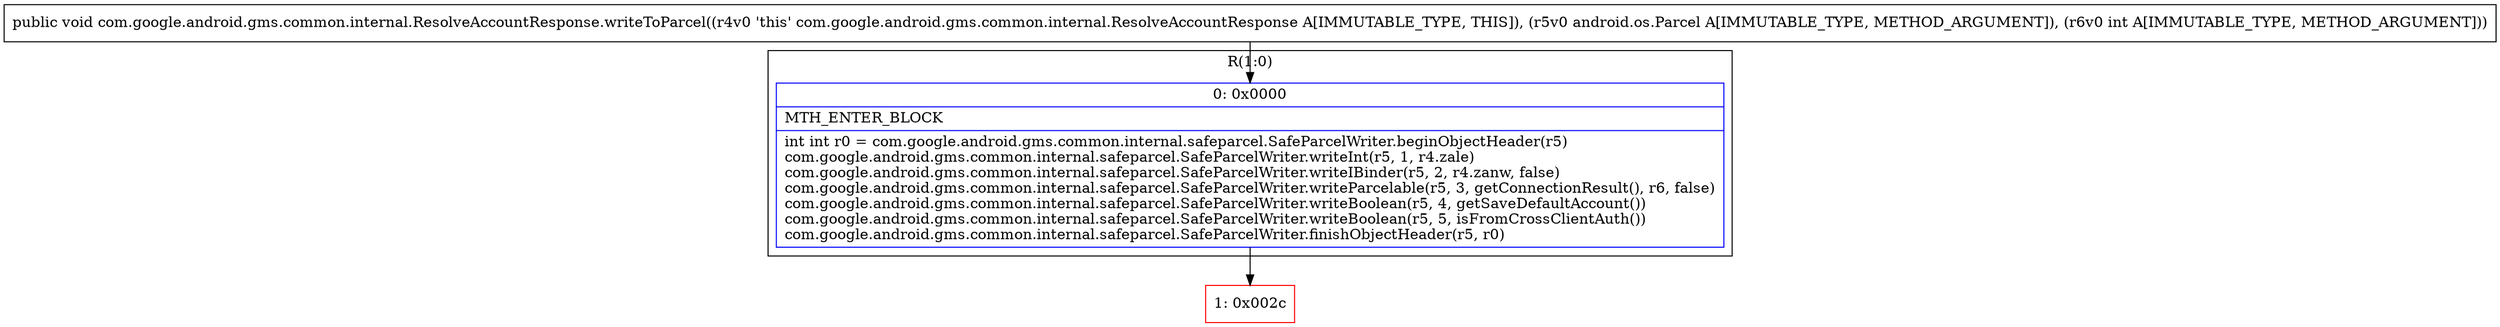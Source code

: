 digraph "CFG forcom.google.android.gms.common.internal.ResolveAccountResponse.writeToParcel(Landroid\/os\/Parcel;I)V" {
subgraph cluster_Region_1216198575 {
label = "R(1:0)";
node [shape=record,color=blue];
Node_0 [shape=record,label="{0\:\ 0x0000|MTH_ENTER_BLOCK\l|int int r0 = com.google.android.gms.common.internal.safeparcel.SafeParcelWriter.beginObjectHeader(r5)\lcom.google.android.gms.common.internal.safeparcel.SafeParcelWriter.writeInt(r5, 1, r4.zale)\lcom.google.android.gms.common.internal.safeparcel.SafeParcelWriter.writeIBinder(r5, 2, r4.zanw, false)\lcom.google.android.gms.common.internal.safeparcel.SafeParcelWriter.writeParcelable(r5, 3, getConnectionResult(), r6, false)\lcom.google.android.gms.common.internal.safeparcel.SafeParcelWriter.writeBoolean(r5, 4, getSaveDefaultAccount())\lcom.google.android.gms.common.internal.safeparcel.SafeParcelWriter.writeBoolean(r5, 5, isFromCrossClientAuth())\lcom.google.android.gms.common.internal.safeparcel.SafeParcelWriter.finishObjectHeader(r5, r0)\l}"];
}
Node_1 [shape=record,color=red,label="{1\:\ 0x002c}"];
MethodNode[shape=record,label="{public void com.google.android.gms.common.internal.ResolveAccountResponse.writeToParcel((r4v0 'this' com.google.android.gms.common.internal.ResolveAccountResponse A[IMMUTABLE_TYPE, THIS]), (r5v0 android.os.Parcel A[IMMUTABLE_TYPE, METHOD_ARGUMENT]), (r6v0 int A[IMMUTABLE_TYPE, METHOD_ARGUMENT])) }"];
MethodNode -> Node_0;
Node_0 -> Node_1;
}

